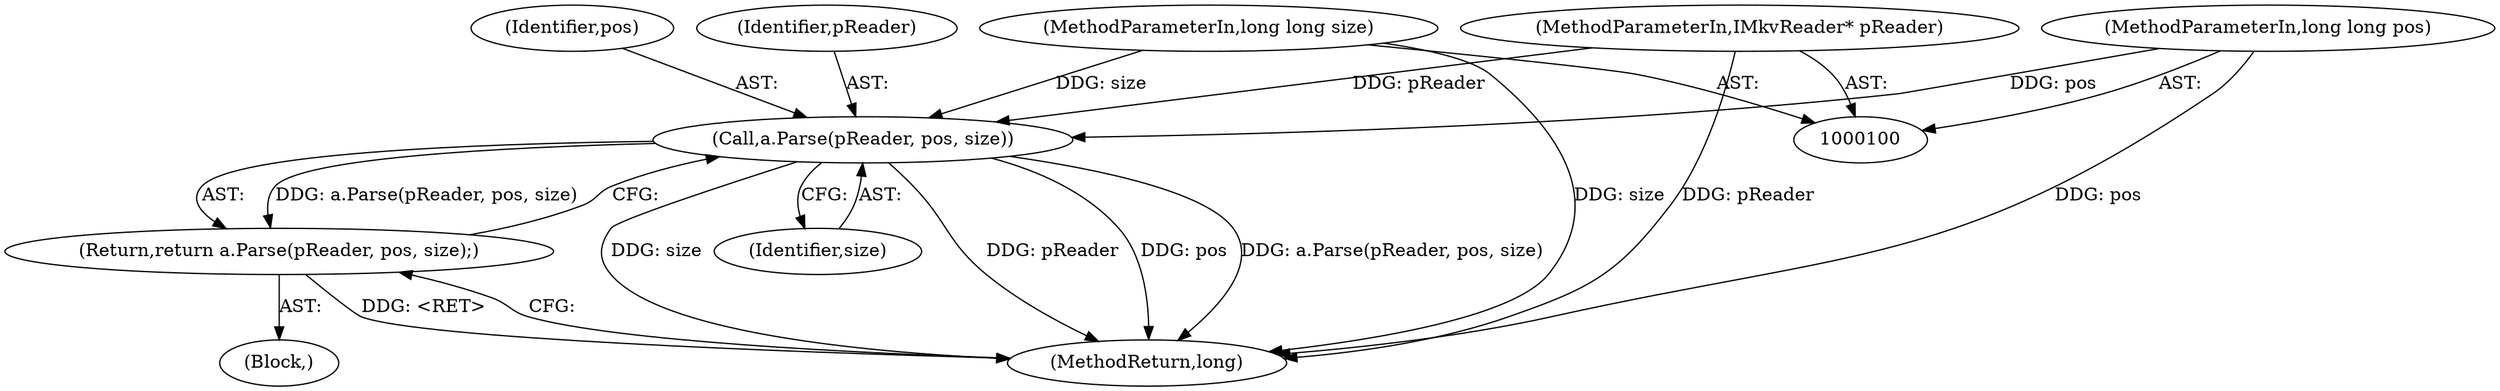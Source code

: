digraph "1_Android_04839626ed859623901ebd3a5fd483982186b59d_177@pointer" {
"1000120" [label="(Call,a.Parse(pReader, pos, size))"];
"1000101" [label="(MethodParameterIn,IMkvReader* pReader)"];
"1000102" [label="(MethodParameterIn,long long pos)"];
"1000103" [label="(MethodParameterIn,long long size)"];
"1000119" [label="(Return,return a.Parse(pReader, pos, size);)"];
"1000120" [label="(Call,a.Parse(pReader, pos, size))"];
"1000122" [label="(Identifier,pos)"];
"1000119" [label="(Return,return a.Parse(pReader, pos, size);)"];
"1000103" [label="(MethodParameterIn,long long size)"];
"1000124" [label="(MethodReturn,long)"];
"1000102" [label="(MethodParameterIn,long long pos)"];
"1000104" [label="(Block,)"];
"1000101" [label="(MethodParameterIn,IMkvReader* pReader)"];
"1000123" [label="(Identifier,size)"];
"1000121" [label="(Identifier,pReader)"];
"1000120" -> "1000119"  [label="AST: "];
"1000120" -> "1000123"  [label="CFG: "];
"1000121" -> "1000120"  [label="AST: "];
"1000122" -> "1000120"  [label="AST: "];
"1000123" -> "1000120"  [label="AST: "];
"1000119" -> "1000120"  [label="CFG: "];
"1000120" -> "1000124"  [label="DDG: size"];
"1000120" -> "1000124"  [label="DDG: pReader"];
"1000120" -> "1000124"  [label="DDG: pos"];
"1000120" -> "1000124"  [label="DDG: a.Parse(pReader, pos, size)"];
"1000120" -> "1000119"  [label="DDG: a.Parse(pReader, pos, size)"];
"1000101" -> "1000120"  [label="DDG: pReader"];
"1000102" -> "1000120"  [label="DDG: pos"];
"1000103" -> "1000120"  [label="DDG: size"];
"1000101" -> "1000100"  [label="AST: "];
"1000101" -> "1000124"  [label="DDG: pReader"];
"1000102" -> "1000100"  [label="AST: "];
"1000102" -> "1000124"  [label="DDG: pos"];
"1000103" -> "1000100"  [label="AST: "];
"1000103" -> "1000124"  [label="DDG: size"];
"1000119" -> "1000104"  [label="AST: "];
"1000124" -> "1000119"  [label="CFG: "];
"1000119" -> "1000124"  [label="DDG: <RET>"];
}
